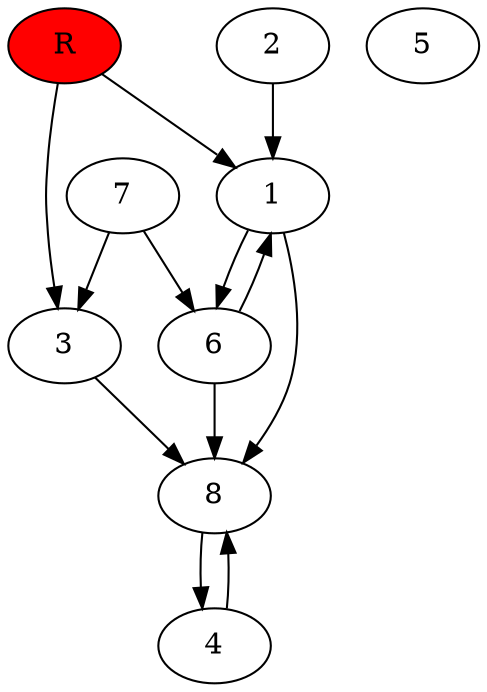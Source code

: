 digraph prb1349 {
	1
	2
	3
	4
	5
	6
	7
	8
	R [fillcolor="#ff0000" style=filled]
	1 -> 6
	1 -> 8
	2 -> 1
	3 -> 8
	4 -> 8
	6 -> 1
	6 -> 8
	7 -> 3
	7 -> 6
	8 -> 4
	R -> 1
	R -> 3
}
